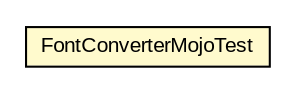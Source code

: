 #!/usr/local/bin/dot
#
# Class diagram 
# Generated by UMLGraph version R5_6-24-gf6e263 (http://www.umlgraph.org/)
#

digraph G {
	edge [fontname="arial",fontsize=10,labelfontname="arial",labelfontsize=10];
	node [fontname="arial",fontsize=10,shape=plaintext];
	nodesep=0.25;
	ranksep=0.5;
	// net.trajano.batik.test.FontConverterMojoTest
	c5 [label=<<table title="net.trajano.batik.test.FontConverterMojoTest" border="0" cellborder="1" cellspacing="0" cellpadding="2" port="p" bgcolor="lemonChiffon" href="./FontConverterMojoTest.html">
		<tr><td><table border="0" cellspacing="0" cellpadding="1">
<tr><td align="center" balign="center"> FontConverterMojoTest </td></tr>
		</table></td></tr>
		</table>>, URL="./FontConverterMojoTest.html", fontname="arial", fontcolor="black", fontsize=10.0];
}

